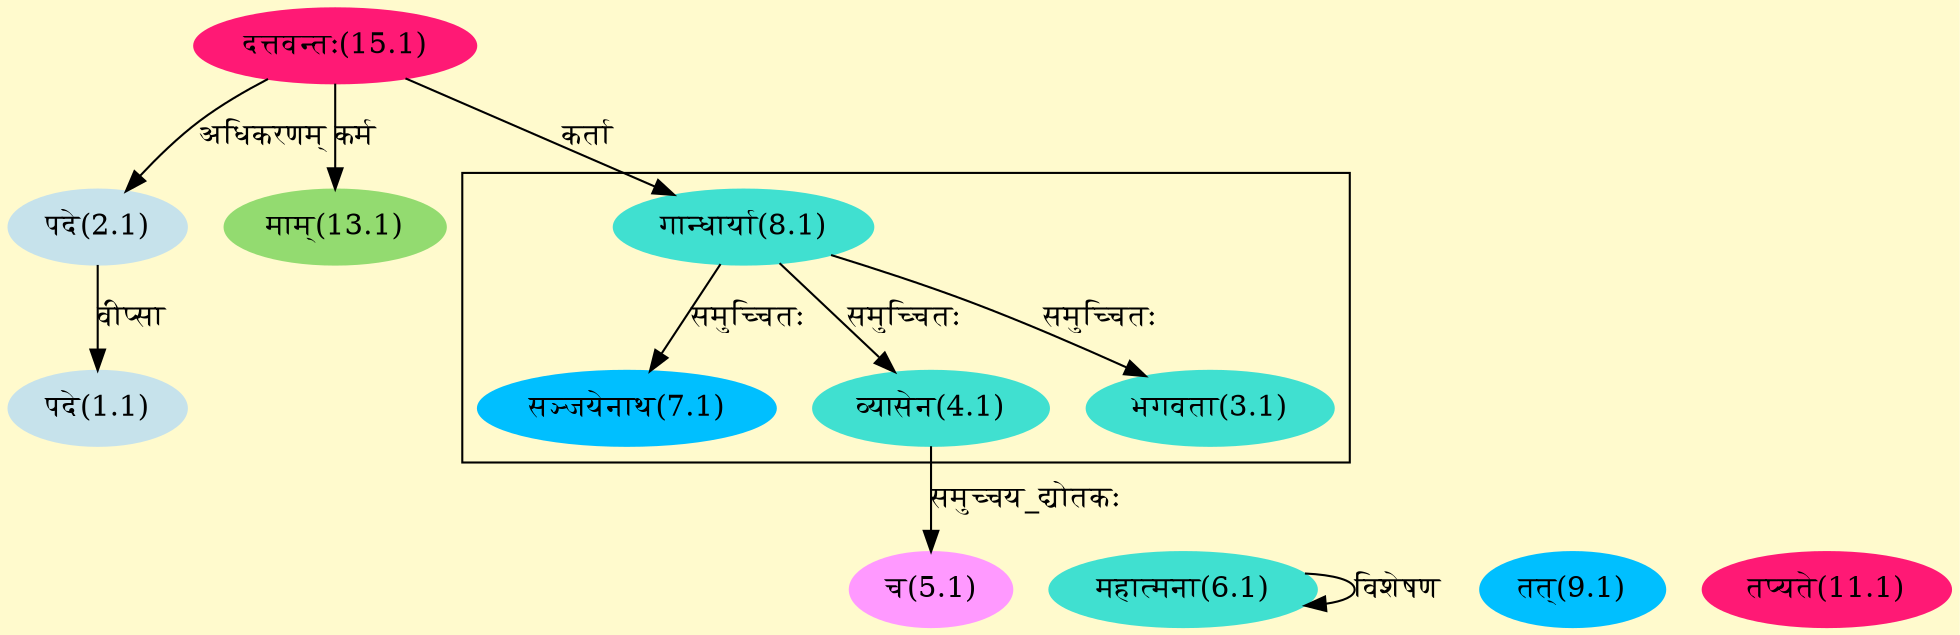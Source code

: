 digraph G{
rankdir=BT;
 compound=true;
 bgcolor="lemonchiffon1";

subgraph cluster_1{
Node3_1 [style=filled, color="#40E0D0" label = "भगवता(3.1)"]
Node8_1 [style=filled, color="#40E0D0" label = "गान्धार्या(8.1)"]
Node4_1 [style=filled, color="#40E0D0" label = "व्यासेन(4.1)"]
Node7_1 [style=filled, color="#00BFFF" label = "सञ्जयेनाथ(7.1)"]

}
Node1_1 [style=filled, color="#C6E2EB" label = "पदे(1.1)"]
Node2_1 [style=filled, color="#C6E2EB" label = "पदे(2.1)"]
Node15_1 [style=filled, color="#FF1975" label = "दत्तवन्तः(15.1)"]
Node5_1 [style=filled, color="#FF99FF" label = "च(5.1)"]
Node4_1 [style=filled, color="#40E0D0" label = "व्यासेन(4.1)"]
Node6_1 [style=filled, color="#40E0D0" label = "महात्मना(6.1)"]
Node8_1 [style=filled, color="#40E0D0" label = "गान्धार्या(8.1)"]
Node9_1 [style=filled, color="#00BFFF" label = "तत्(9.1)"]
Node [style=filled, color="" label = "()"]
Node11_1 [style=filled, color="#FF1975" label = "तप्यते(11.1)"]
Node13_1 [style=filled, color="#93DB70" label = "माम्(13.1)"]
/* Start of Relations section */

Node1_1 -> Node2_1 [  label="वीप्सा"  dir="back" ]
Node2_1 -> Node15_1 [  label="अधिकरणम्"  dir="back" ]
Node3_1 -> Node8_1 [  label="समुच्चितः"  dir="back" ]
Node4_1 -> Node8_1 [  label="समुच्चितः"  dir="back" ]
Node5_1 -> Node4_1 [  label="समुच्चय_द्योतकः"  dir="back" ]
Node6_1 -> Node6_1 [  label="विशेषण"  dir="back" ]
Node7_1 -> Node8_1 [  label="समुच्चितः"  dir="back" ]
Node8_1 -> Node15_1 [  label="कर्ता"  dir="back" ]
Node13_1 -> Node15_1 [  label="कर्म"  dir="back" ]
}
